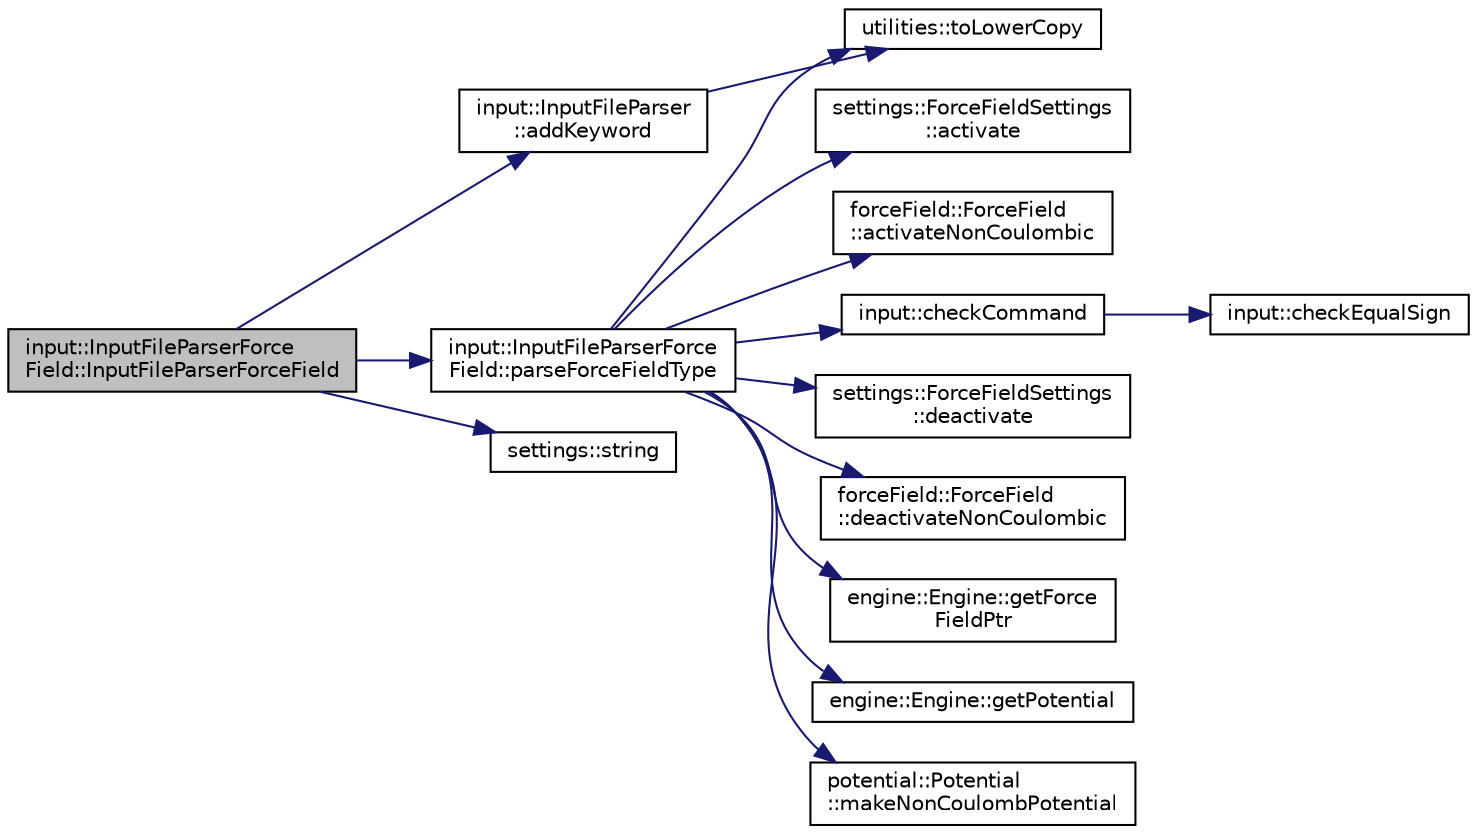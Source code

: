 digraph "input::InputFileParserForceField::InputFileParserForceField"
{
 // LATEX_PDF_SIZE
  edge [fontname="Helvetica",fontsize="10",labelfontname="Helvetica",labelfontsize="10"];
  node [fontname="Helvetica",fontsize="10",shape=record];
  rankdir="LR";
  Node1 [label="input::InputFileParserForce\lField::InputFileParserForceField",height=0.2,width=0.4,color="black", fillcolor="grey75", style="filled", fontcolor="black",tooltip="Construct a new Input File Parser Force Field:: Input File Parser Force Field object."];
  Node1 -> Node2 [color="midnightblue",fontsize="10",style="solid",fontname="Helvetica"];
  Node2 [label="input::InputFileParser\l::addKeyword",height=0.2,width=0.4,color="black", fillcolor="white", style="filled",URL="$classinput_1_1InputFileParser.html#ab851322dfd41fcd59d75931012a5fcce",tooltip="add keyword to different keyword maps"];
  Node2 -> Node3 [color="midnightblue",fontsize="10",style="solid",fontname="Helvetica"];
  Node3 [label="utilities::toLowerCopy",height=0.2,width=0.4,color="black", fillcolor="white", style="filled",URL="$namespaceutilities.html#a00b80743096ddd313ba418b9a7730698",tooltip="returns a copy of a string all lower case"];
  Node1 -> Node4 [color="midnightblue",fontsize="10",style="solid",fontname="Helvetica"];
  Node4 [label="input::InputFileParserForce\lField::parseForceFieldType",height=0.2,width=0.4,color="black", fillcolor="white", style="filled",URL="$classinput_1_1InputFileParserForceField.html#aaecac01f098852f9c262307a88103fd5",tooltip="Parse the integrator used in the simulation."];
  Node4 -> Node5 [color="midnightblue",fontsize="10",style="solid",fontname="Helvetica"];
  Node5 [label="settings::ForceFieldSettings\l::activate",height=0.2,width=0.4,color="black", fillcolor="white", style="filled",URL="$classsettings_1_1ForceFieldSettings.html#afa1a35f2ca90a678e2e73cc2a856f409",tooltip=" "];
  Node4 -> Node6 [color="midnightblue",fontsize="10",style="solid",fontname="Helvetica"];
  Node6 [label="forceField::ForceField\l::activateNonCoulombic",height=0.2,width=0.4,color="black", fillcolor="white", style="filled",URL="$classforceField_1_1ForceField.html#a2f856799656433de467f47c83f87012e",tooltip=" "];
  Node4 -> Node7 [color="midnightblue",fontsize="10",style="solid",fontname="Helvetica"];
  Node7 [label="input::checkCommand",height=0.2,width=0.4,color="black", fillcolor="white", style="filled",URL="$namespaceinput.html#a81877d6bfa9b46cdca1b280c6d1b30fb",tooltip="check if command array has exactly 3 elements"];
  Node7 -> Node8 [color="midnightblue",fontsize="10",style="solid",fontname="Helvetica"];
  Node8 [label="input::checkEqualSign",height=0.2,width=0.4,color="black", fillcolor="white", style="filled",URL="$namespaceinput.html#a586caa23c32d86459177222a3b5d53fe",tooltip="check if parameter is \"=\""];
  Node4 -> Node9 [color="midnightblue",fontsize="10",style="solid",fontname="Helvetica"];
  Node9 [label="settings::ForceFieldSettings\l::deactivate",height=0.2,width=0.4,color="black", fillcolor="white", style="filled",URL="$classsettings_1_1ForceFieldSettings.html#a90099831cb5bd26d2e5f6b80f1d21a78",tooltip=" "];
  Node4 -> Node10 [color="midnightblue",fontsize="10",style="solid",fontname="Helvetica"];
  Node10 [label="forceField::ForceField\l::deactivateNonCoulombic",height=0.2,width=0.4,color="black", fillcolor="white", style="filled",URL="$classforceField_1_1ForceField.html#a9620f91bd27fa9de795518f793a53b1e",tooltip=" "];
  Node4 -> Node11 [color="midnightblue",fontsize="10",style="solid",fontname="Helvetica"];
  Node11 [label="engine::Engine::getForce\lFieldPtr",height=0.2,width=0.4,color="black", fillcolor="white", style="filled",URL="$classengine_1_1Engine.html#ad78edd77c97a4dadddbf7c93a64678b8",tooltip=" "];
  Node4 -> Node12 [color="midnightblue",fontsize="10",style="solid",fontname="Helvetica"];
  Node12 [label="engine::Engine::getPotential",height=0.2,width=0.4,color="black", fillcolor="white", style="filled",URL="$classengine_1_1Engine.html#a9fcb82f7f798da8ec1f3c2b6ec2356a6",tooltip=" "];
  Node4 -> Node13 [color="midnightblue",fontsize="10",style="solid",fontname="Helvetica"];
  Node13 [label="potential::Potential\l::makeNonCoulombPotential",height=0.2,width=0.4,color="black", fillcolor="white", style="filled",URL="$classpotential_1_1Potential.html#a767004d18c8d674e835ce11185c10001",tooltip=" "];
  Node4 -> Node3 [color="midnightblue",fontsize="10",style="solid",fontname="Helvetica"];
  Node1 -> Node14 [color="midnightblue",fontsize="10",style="solid",fontname="Helvetica"];
  Node14 [label="settings::string",height=0.2,width=0.4,color="black", fillcolor="white", style="filled",URL="$namespacesettings.html#a25810432631a237804b3241be4305787",tooltip="return string of manostatType"];
}
